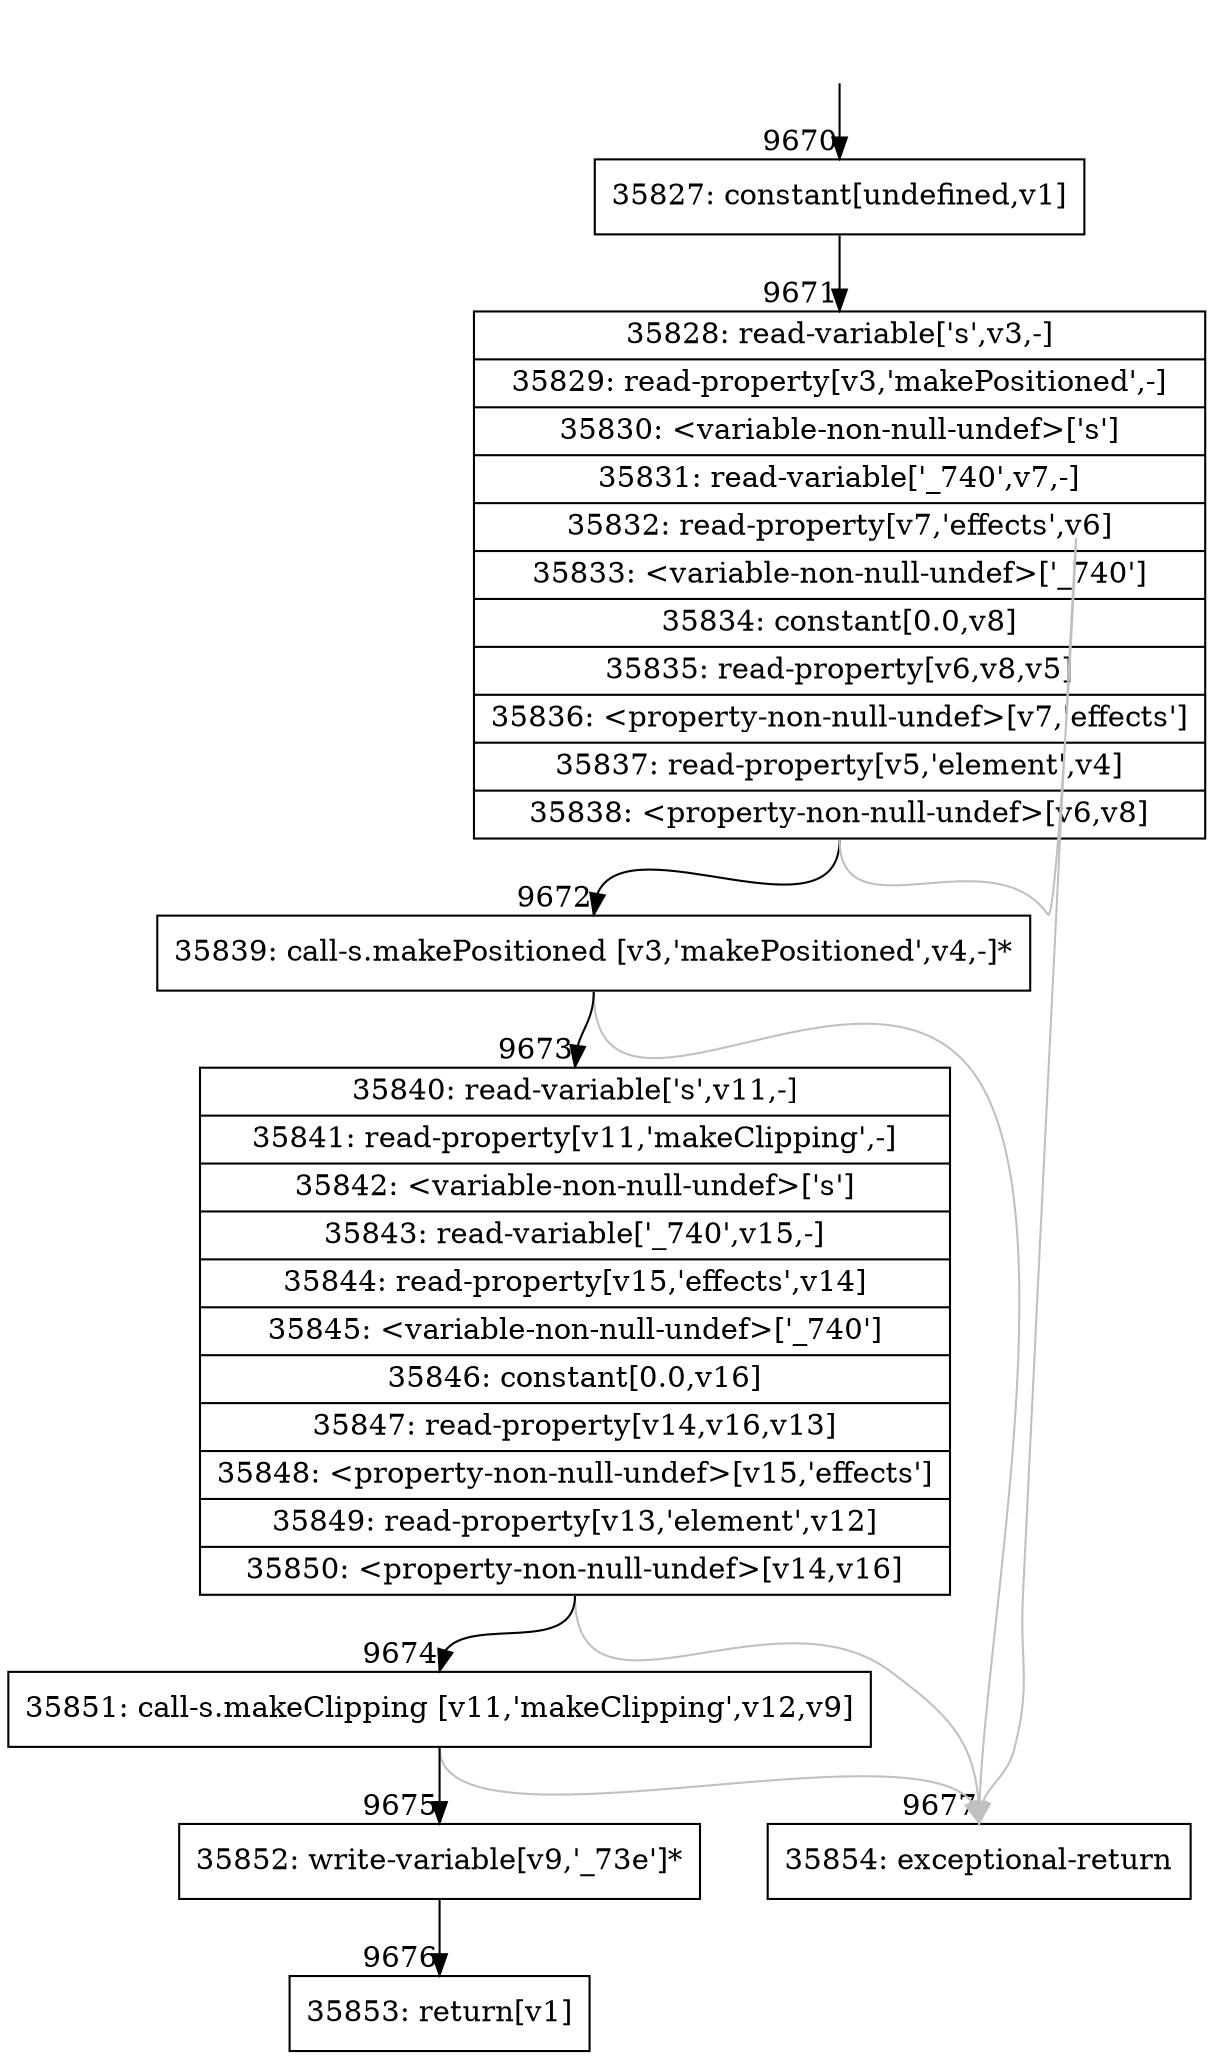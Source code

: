 digraph {
rankdir="TD"
BB_entry676[shape=none,label=""];
BB_entry676 -> BB9670 [tailport=s, headport=n, headlabel="    9670"]
BB9670 [shape=record label="{35827: constant[undefined,v1]}" ] 
BB9670 -> BB9671 [tailport=s, headport=n, headlabel="      9671"]
BB9671 [shape=record label="{35828: read-variable['s',v3,-]|35829: read-property[v3,'makePositioned',-]|35830: \<variable-non-null-undef\>['s']|35831: read-variable['_740',v7,-]|35832: read-property[v7,'effects',v6]|35833: \<variable-non-null-undef\>['_740']|35834: constant[0.0,v8]|35835: read-property[v6,v8,v5]|35836: \<property-non-null-undef\>[v7,'effects']|35837: read-property[v5,'element',v4]|35838: \<property-non-null-undef\>[v6,v8]}" ] 
BB9671 -> BB9672 [tailport=s, headport=n, headlabel="      9672"]
BB9671 -> BB9677 [tailport=s, headport=n, color=gray, headlabel="      9677"]
BB9672 [shape=record label="{35839: call-s.makePositioned [v3,'makePositioned',v4,-]*}" ] 
BB9672 -> BB9673 [tailport=s, headport=n, headlabel="      9673"]
BB9672 -> BB9677 [tailport=s, headport=n, color=gray]
BB9673 [shape=record label="{35840: read-variable['s',v11,-]|35841: read-property[v11,'makeClipping',-]|35842: \<variable-non-null-undef\>['s']|35843: read-variable['_740',v15,-]|35844: read-property[v15,'effects',v14]|35845: \<variable-non-null-undef\>['_740']|35846: constant[0.0,v16]|35847: read-property[v14,v16,v13]|35848: \<property-non-null-undef\>[v15,'effects']|35849: read-property[v13,'element',v12]|35850: \<property-non-null-undef\>[v14,v16]}" ] 
BB9673 -> BB9674 [tailport=s, headport=n, headlabel="      9674"]
BB9673 -> BB9677 [tailport=s, headport=n, color=gray]
BB9674 [shape=record label="{35851: call-s.makeClipping [v11,'makeClipping',v12,v9]}" ] 
BB9674 -> BB9675 [tailport=s, headport=n, headlabel="      9675"]
BB9674 -> BB9677 [tailport=s, headport=n, color=gray]
BB9675 [shape=record label="{35852: write-variable[v9,'_73e']*}" ] 
BB9675 -> BB9676 [tailport=s, headport=n, headlabel="      9676"]
BB9676 [shape=record label="{35853: return[v1]}" ] 
BB9677 [shape=record label="{35854: exceptional-return}" ] 
//#$~ 6855
}
